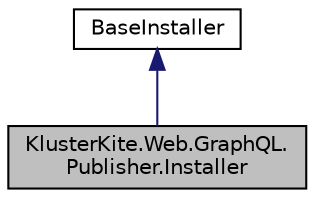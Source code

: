 digraph "KlusterKite.Web.GraphQL.Publisher.Installer"
{
  edge [fontname="Helvetica",fontsize="10",labelfontname="Helvetica",labelfontsize="10"];
  node [fontname="Helvetica",fontsize="10",shape=record];
  Node2 [label="KlusterKite.Web.GraphQL.\lPublisher.Installer",height=0.2,width=0.4,color="black", fillcolor="grey75", style="filled", fontcolor="black"];
  Node3 -> Node2 [dir="back",color="midnightblue",fontsize="10",style="solid",fontname="Helvetica"];
  Node3 [label="BaseInstaller",height=0.2,width=0.4,color="black", fillcolor="white", style="filled",URL="$class_kluster_kite_1_1_core_1_1_base_installer.html",tooltip="Base class to install KlusterKite plugin components "];
}
